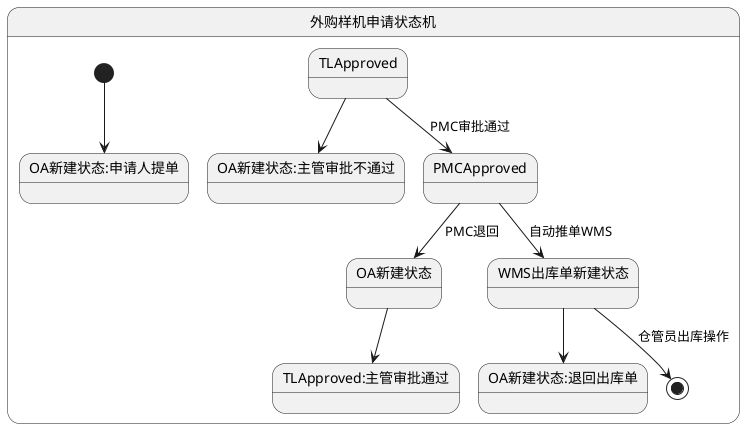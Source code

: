 @startuml
'scale 350 width
state 外购样机申请状态机 {
    [*] --> OA新建状态:申请人提单
    OA新建状态 --> TLApproved:主管审批通过
    TLApproved-->OA新建状态:主管审批不通过
    TLApproved --> PMCApproved: PMC审批通过
    PMCApproved --> OA新建状态 :PMC退回
    PMCApproved --> WMS出库单新建状态: 自动推单WMS
    WMS出库单新建状态 --> OA新建状态:退回出库单
    WMS出库单新建状态 --> [*] : 仓管员出库操作
}
@enduml